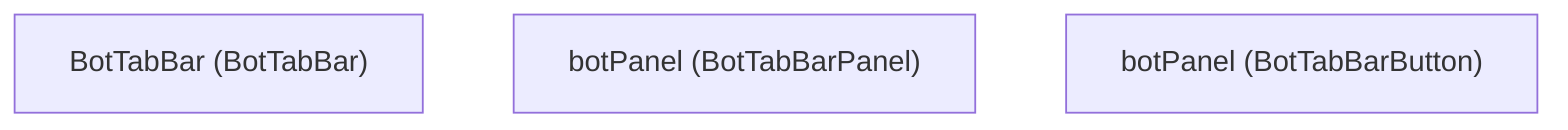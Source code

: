 graph TD
    W0["BotTabBar (BotTabBar)"]
    W1["botPanel (BotTabBarPanel)"]
    W2["botPanel (BotTabBarButton)"]